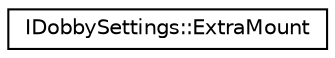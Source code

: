 digraph "Graphical Class Hierarchy"
{
 // LATEX_PDF_SIZE
  edge [fontname="Helvetica",fontsize="10",labelfontname="Helvetica",labelfontsize="10"];
  node [fontname="Helvetica",fontsize="10",shape=record];
  rankdir="LR";
  Node0 [label="IDobbySettings::ExtraMount",height=0.2,width=0.4,color="black", fillcolor="white", style="filled",URL="$structIDobbySettings_1_1ExtraMount.html",tooltip=" "];
}
